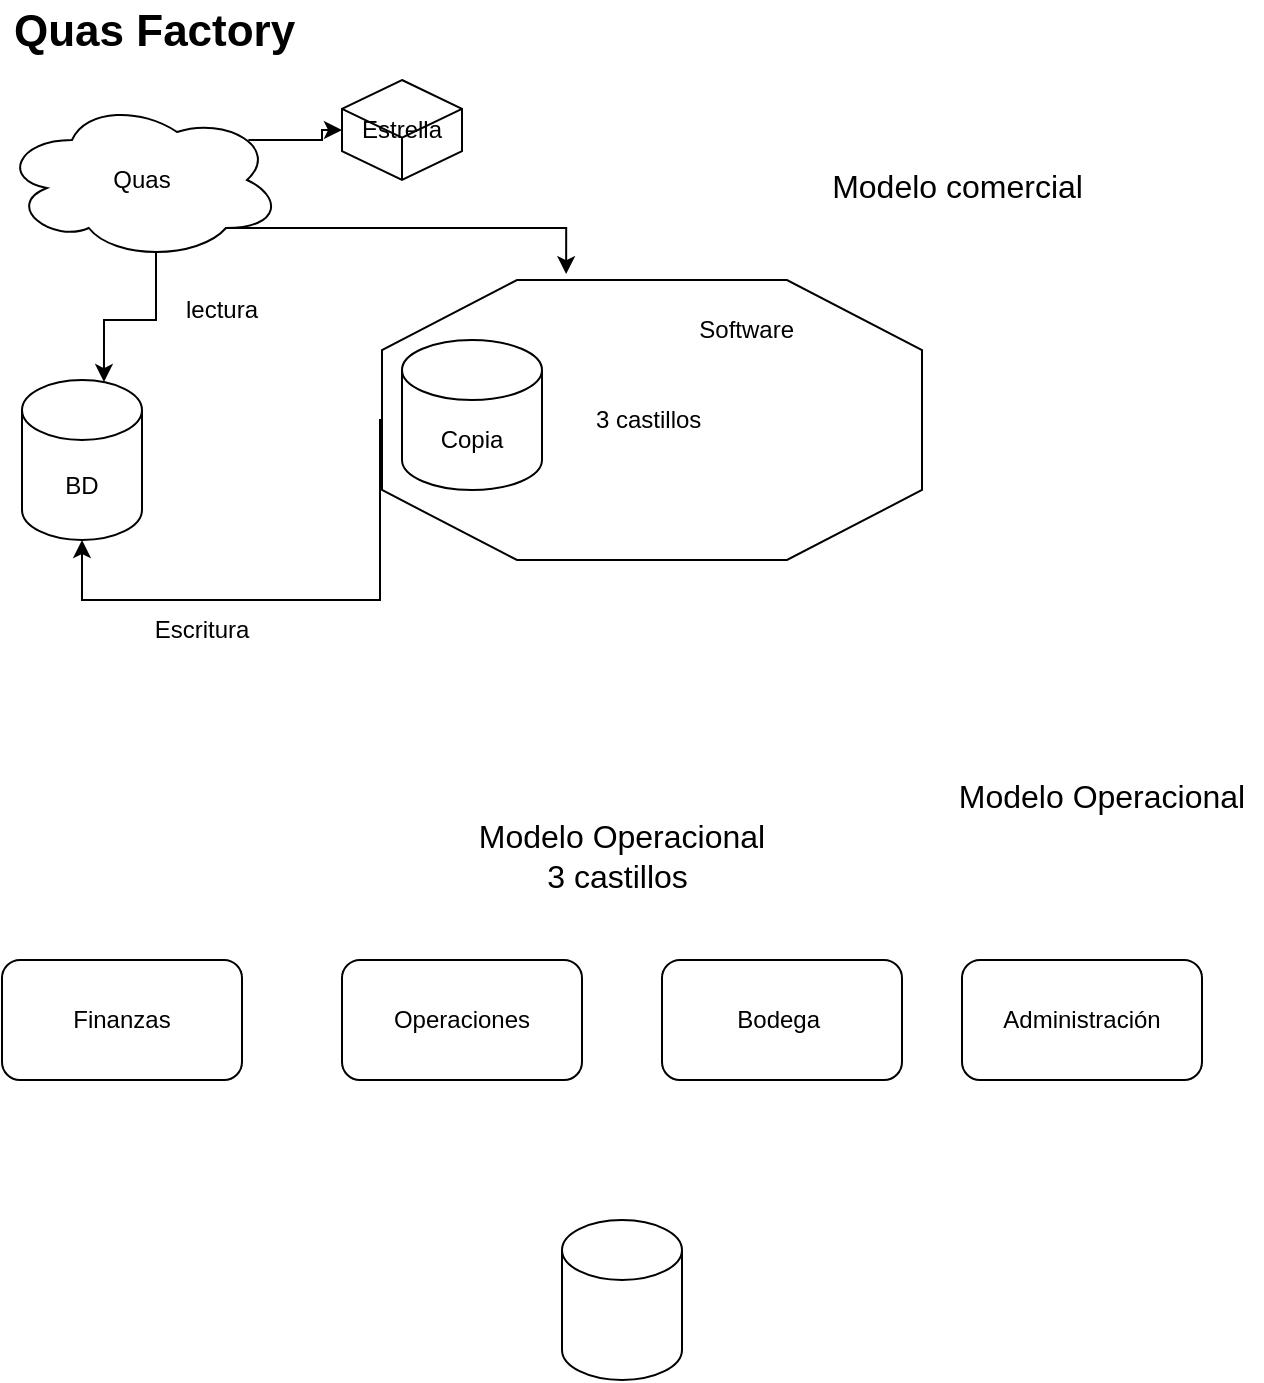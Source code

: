 <mxfile version="21.1.2" type="github">
  <diagram name="Página-1" id="xdzX5dwzv1EQYY_yKXLD">
    <mxGraphModel dx="1434" dy="827" grid="1" gridSize="10" guides="1" tooltips="1" connect="1" arrows="1" fold="1" page="1" pageScale="1" pageWidth="827" pageHeight="1169" math="0" shadow="0">
      <root>
        <mxCell id="0" />
        <mxCell id="1" parent="0" />
        <mxCell id="Ox16oC0DzKLCBmioczgc-6" style="edgeStyle=orthogonalEdgeStyle;rounded=0;orthogonalLoop=1;jettySize=auto;html=1;exitX=0.8;exitY=0.8;exitDx=0;exitDy=0;exitPerimeter=0;entryX=0.341;entryY=-0.021;entryDx=0;entryDy=0;entryPerimeter=0;" edge="1" parent="1" source="Ox16oC0DzKLCBmioczgc-1" target="Ox16oC0DzKLCBmioczgc-3">
          <mxGeometry relative="1" as="geometry" />
        </mxCell>
        <mxCell id="Ox16oC0DzKLCBmioczgc-10" style="edgeStyle=orthogonalEdgeStyle;rounded=0;orthogonalLoop=1;jettySize=auto;html=1;exitX=0.55;exitY=0.95;exitDx=0;exitDy=0;exitPerimeter=0;entryX=0.683;entryY=0.013;entryDx=0;entryDy=0;entryPerimeter=0;" edge="1" parent="1" source="Ox16oC0DzKLCBmioczgc-1" target="Ox16oC0DzKLCBmioczgc-5">
          <mxGeometry relative="1" as="geometry" />
        </mxCell>
        <mxCell id="Ox16oC0DzKLCBmioczgc-17" style="edgeStyle=orthogonalEdgeStyle;rounded=0;orthogonalLoop=1;jettySize=auto;html=1;exitX=0.88;exitY=0.25;exitDx=0;exitDy=0;exitPerimeter=0;" edge="1" parent="1" source="Ox16oC0DzKLCBmioczgc-1" target="Ox16oC0DzKLCBmioczgc-16">
          <mxGeometry relative="1" as="geometry" />
        </mxCell>
        <mxCell id="Ox16oC0DzKLCBmioczgc-1" value="Quas" style="ellipse;shape=cloud;whiteSpace=wrap;html=1;" vertex="1" parent="1">
          <mxGeometry x="70" y="60" width="140" height="80" as="geometry" />
        </mxCell>
        <mxCell id="Ox16oC0DzKLCBmioczgc-2" value="&lt;font style=&quot;font-size: 22px;&quot;&gt;&lt;b&gt;Quas Factory&lt;/b&gt;&lt;/font&gt;" style="text;strokeColor=none;fillColor=none;align=left;verticalAlign=middle;spacingLeft=4;spacingRight=4;overflow=hidden;points=[[0,0.5],[1,0.5]];portConstraint=eastwest;rotatable=0;whiteSpace=wrap;html=1;" vertex="1" parent="1">
          <mxGeometry x="70" y="10" width="210" height="30" as="geometry" />
        </mxCell>
        <mxCell id="Ox16oC0DzKLCBmioczgc-3" value="" style="verticalLabelPosition=bottom;verticalAlign=top;html=1;shape=mxgraph.basic.polygon;polyCoords=[[0.25,0],[0.75,0],[1,0.25],[1,0.75],[0.75,1],[0.25,1],[0,0.75],[0,0.25]];polyline=0;" vertex="1" parent="1">
          <mxGeometry x="260" y="150" width="270" height="140" as="geometry" />
        </mxCell>
        <mxCell id="Ox16oC0DzKLCBmioczgc-7" style="edgeStyle=orthogonalEdgeStyle;rounded=0;orthogonalLoop=1;jettySize=auto;html=1;entryX=0.5;entryY=1;entryDx=0;entryDy=0;entryPerimeter=0;" edge="1" parent="1" source="Ox16oC0DzKLCBmioczgc-3" target="Ox16oC0DzKLCBmioczgc-5">
          <mxGeometry relative="1" as="geometry">
            <mxPoint x="259" y="230" as="sourcePoint" />
            <Array as="points">
              <mxPoint x="259" y="220" />
              <mxPoint x="259" y="310" />
              <mxPoint x="110" y="310" />
            </Array>
          </mxGeometry>
        </mxCell>
        <mxCell id="Ox16oC0DzKLCBmioczgc-4" value="3 castillos&amp;nbsp;" style="text;html=1;strokeColor=none;fillColor=none;align=center;verticalAlign=middle;whiteSpace=wrap;rounded=0;" vertex="1" parent="1">
          <mxGeometry x="365" y="205" width="60" height="30" as="geometry" />
        </mxCell>
        <mxCell id="Ox16oC0DzKLCBmioczgc-5" value="BD" style="shape=cylinder3;whiteSpace=wrap;html=1;boundedLbl=1;backgroundOutline=1;size=15;" vertex="1" parent="1">
          <mxGeometry x="80" y="200" width="60" height="80" as="geometry" />
        </mxCell>
        <mxCell id="Ox16oC0DzKLCBmioczgc-8" value="Software&amp;nbsp;" style="text;html=1;strokeColor=none;fillColor=none;align=center;verticalAlign=middle;whiteSpace=wrap;rounded=0;" vertex="1" parent="1">
          <mxGeometry x="414" y="160" width="60" height="30" as="geometry" />
        </mxCell>
        <mxCell id="Ox16oC0DzKLCBmioczgc-11" value="lectura" style="text;html=1;strokeColor=none;fillColor=none;align=center;verticalAlign=middle;whiteSpace=wrap;rounded=0;" vertex="1" parent="1">
          <mxGeometry x="150" y="150" width="60" height="30" as="geometry" />
        </mxCell>
        <mxCell id="Ox16oC0DzKLCBmioczgc-12" value="Escritura" style="text;html=1;strokeColor=none;fillColor=none;align=center;verticalAlign=middle;whiteSpace=wrap;rounded=0;" vertex="1" parent="1">
          <mxGeometry x="140" y="310" width="60" height="30" as="geometry" />
        </mxCell>
        <mxCell id="Ox16oC0DzKLCBmioczgc-14" value="&lt;font style=&quot;font-size: 16px;&quot;&gt;Modelo comercial&amp;nbsp;&lt;/font&gt;" style="text;html=1;strokeColor=none;fillColor=none;align=center;verticalAlign=middle;whiteSpace=wrap;rounded=0;" vertex="1" parent="1">
          <mxGeometry x="470" y="85" width="160" height="35" as="geometry" />
        </mxCell>
        <mxCell id="Ox16oC0DzKLCBmioczgc-15" value="Copia" style="shape=cylinder3;whiteSpace=wrap;html=1;boundedLbl=1;backgroundOutline=1;size=15;" vertex="1" parent="1">
          <mxGeometry x="270" y="180" width="70" height="75" as="geometry" />
        </mxCell>
        <mxCell id="Ox16oC0DzKLCBmioczgc-16" value="Estrella" style="html=1;whiteSpace=wrap;shape=isoCube2;backgroundOutline=1;isoAngle=15;" vertex="1" parent="1">
          <mxGeometry x="240" y="50" width="60" height="50" as="geometry" />
        </mxCell>
        <mxCell id="Ox16oC0DzKLCBmioczgc-20" value="" style="shape=cylinder3;whiteSpace=wrap;html=1;boundedLbl=1;backgroundOutline=1;size=15;" vertex="1" parent="1">
          <mxGeometry x="350" y="620" width="60" height="80" as="geometry" />
        </mxCell>
        <mxCell id="Ox16oC0DzKLCBmioczgc-21" value="&lt;font style=&quot;font-size: 16px;&quot;&gt;Modelo Operacional&lt;br&gt;&amp;nbsp;&lt;/font&gt;" style="text;html=1;strokeColor=none;fillColor=none;align=center;verticalAlign=middle;whiteSpace=wrap;rounded=0;" vertex="1" parent="1">
          <mxGeometry x="540" y="400" width="160" height="35" as="geometry" />
        </mxCell>
        <mxCell id="Ox16oC0DzKLCBmioczgc-22" value="Finanzas" style="rounded=1;whiteSpace=wrap;html=1;" vertex="1" parent="1">
          <mxGeometry x="70" y="490" width="120" height="60" as="geometry" />
        </mxCell>
        <mxCell id="Ox16oC0DzKLCBmioczgc-23" value="Operaciones" style="rounded=1;whiteSpace=wrap;html=1;" vertex="1" parent="1">
          <mxGeometry x="240" y="490" width="120" height="60" as="geometry" />
        </mxCell>
        <mxCell id="Ox16oC0DzKLCBmioczgc-24" value="Bodega&amp;nbsp;" style="rounded=1;whiteSpace=wrap;html=1;" vertex="1" parent="1">
          <mxGeometry x="400" y="490" width="120" height="60" as="geometry" />
        </mxCell>
        <mxCell id="Ox16oC0DzKLCBmioczgc-25" value="Administración" style="rounded=1;whiteSpace=wrap;html=1;" vertex="1" parent="1">
          <mxGeometry x="550" y="490" width="120" height="60" as="geometry" />
        </mxCell>
        <mxCell id="Ox16oC0DzKLCBmioczgc-26" value="&lt;font style=&quot;font-size: 16px;&quot;&gt;Modelo Operacional&lt;br&gt;3 castillos&amp;nbsp;&lt;/font&gt;" style="text;html=1;strokeColor=none;fillColor=none;align=center;verticalAlign=middle;whiteSpace=wrap;rounded=0;" vertex="1" parent="1">
          <mxGeometry x="300" y="420" width="160" height="35" as="geometry" />
        </mxCell>
      </root>
    </mxGraphModel>
  </diagram>
</mxfile>
